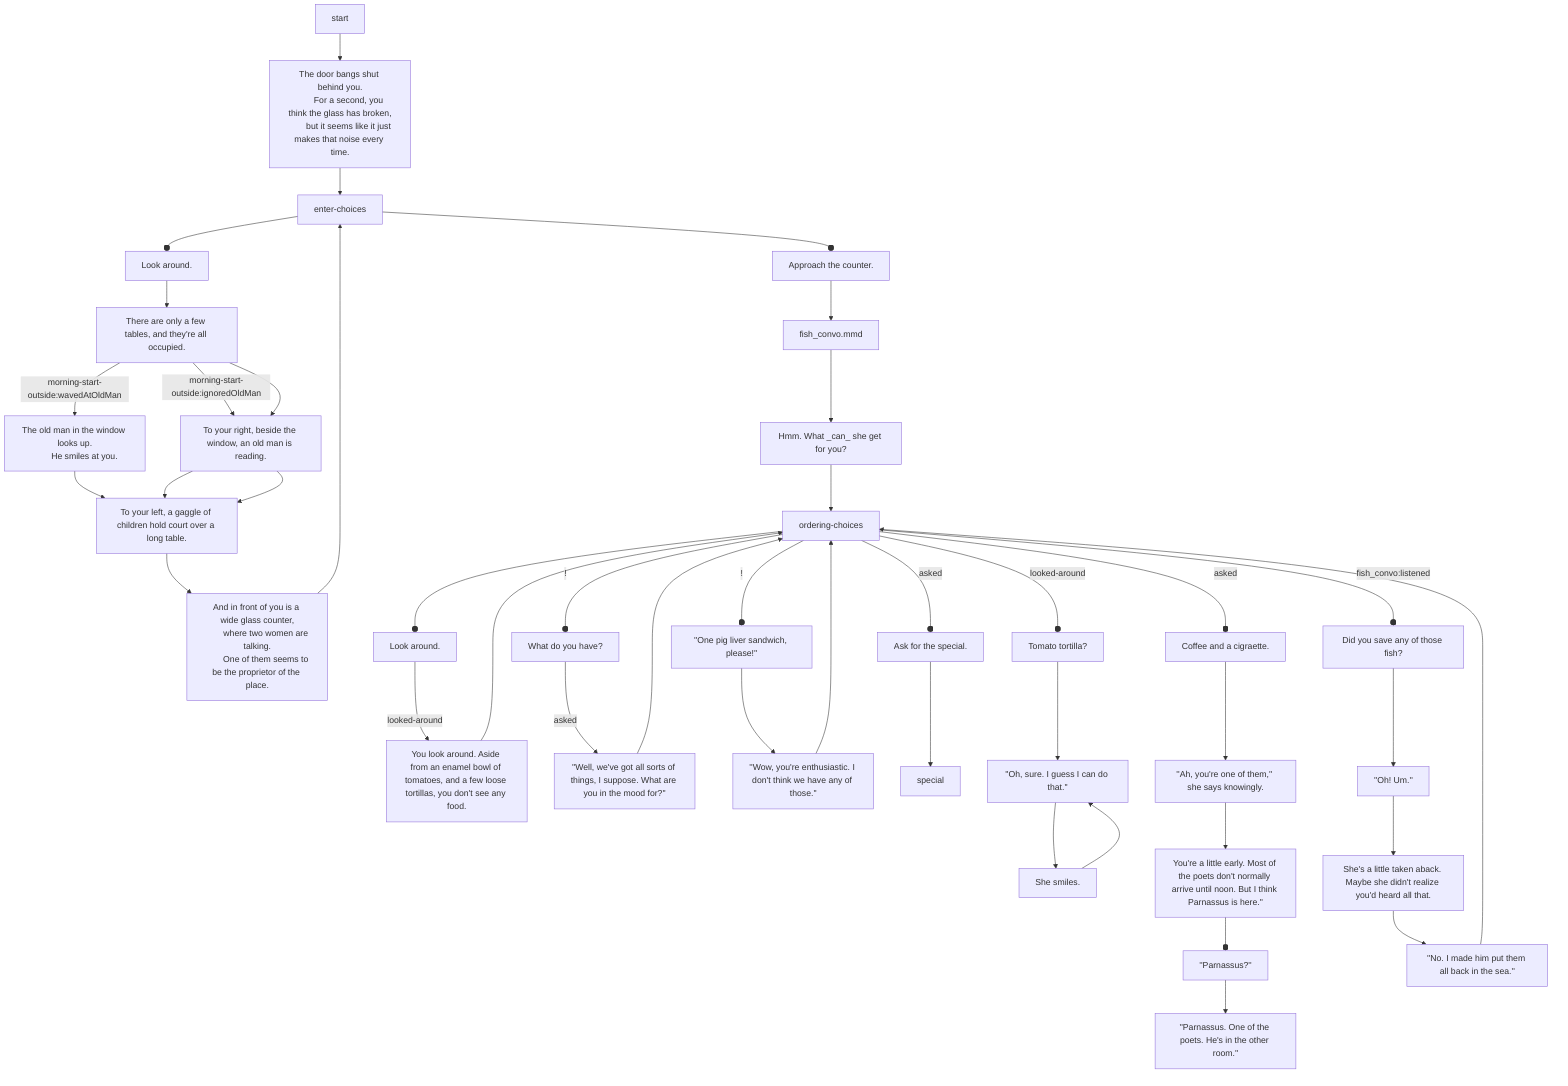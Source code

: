 flowchart TD

    start --> a[
        The door bangs shut behind you.
        For a second, you think the glass has broken,
        but it seems like it just makes that noise every time.
    ] --> enter-choices

    enter-choices --o a1[Look around.] --> b
    enter-choices --o a2[Approach the counter.] --> fish_convo.mmd

    b[There are only a few tables, and they're all occupied.]
    
    b --> |morning-start-outside:wavedAtOldMan| ba[
        The old man in the window looks up.
        He smiles at you.
    ] --> c

    b --> |morning-start-outside:ignoredOldMan| bb[
        The old man in the window looks up at you,
        his eyebrows raised.
    ] --> c

    b --> bb[
        To your right, beside the window, an old man is reading.
    ] --> c

    c[To your left, a gaggle of children hold court over a long table.]
    --> d[
        And in front of you is a wide glass counter,
        where two women are talking.
        One of them seems to be the proprietor of the place.
    ] --> enter-choices

    fish_convo.mmd --> fc[Hmm. What _can_ she get for you?] --> ordering-choices

    ordering-choices --o o1[Look around.] -- looked-around --> look-around[You look around. Aside from an enamel bowl of tomatoes, and a few loose tortillas, you don't see any food.] --> ordering-choices
    ordering-choices -- ! --o o2[What do you have?] -- asked--> ask-her[''Well, we've got all sorts of things, I suppose. What are you in the mood for?''] --> ordering-choices
    ordering-choices -- ! --o o3[''One pig liver sandwich, please!''] --> liver[''Wow, you're enthusiastic. I don't think we have any of those.''] --> ordering-choices
    ordering-choices -- asked --o o4[Ask for the special.] --> special
    ordering-choices -- looked-around --o o5[Tomato tortilla?] --> tom-tot[You point at the counter and ask for some tomatoes in a tortilla.] --> tom-tot2[She smiles.] --> tom-tot[''Oh, sure. I guess I can do that.'']
    ordering-choices -- asked --o o6[Coffee and a cigraette.] --> french-breakfast[''Ah, you're one of them,'' she says knowingly.] --> fb2[You're a little early. Most of the poets don't normally arrive until noon. But I think Parnassus is here.''] --o fb3[''Parnassus?''] --> fb4[''Parnassus. One of the poets. He's in the other room.'']
    ordering-choices -- fish_convo:listened --o o7[Did you save any of those fish?] --> fish[''Oh! Um.''] --> fish2[She's a little taken aback. Maybe she didn't realize you'd heard all that.] --> fish3[''No. I made him put them all back in the sea.''] --> ordering-choices


    %% once you've ordered, you have to choose where to sit.
    %% and I have to make it really easy to go take your food outside and be alone.
    %% but difficult/rewarding to sit down with some rando